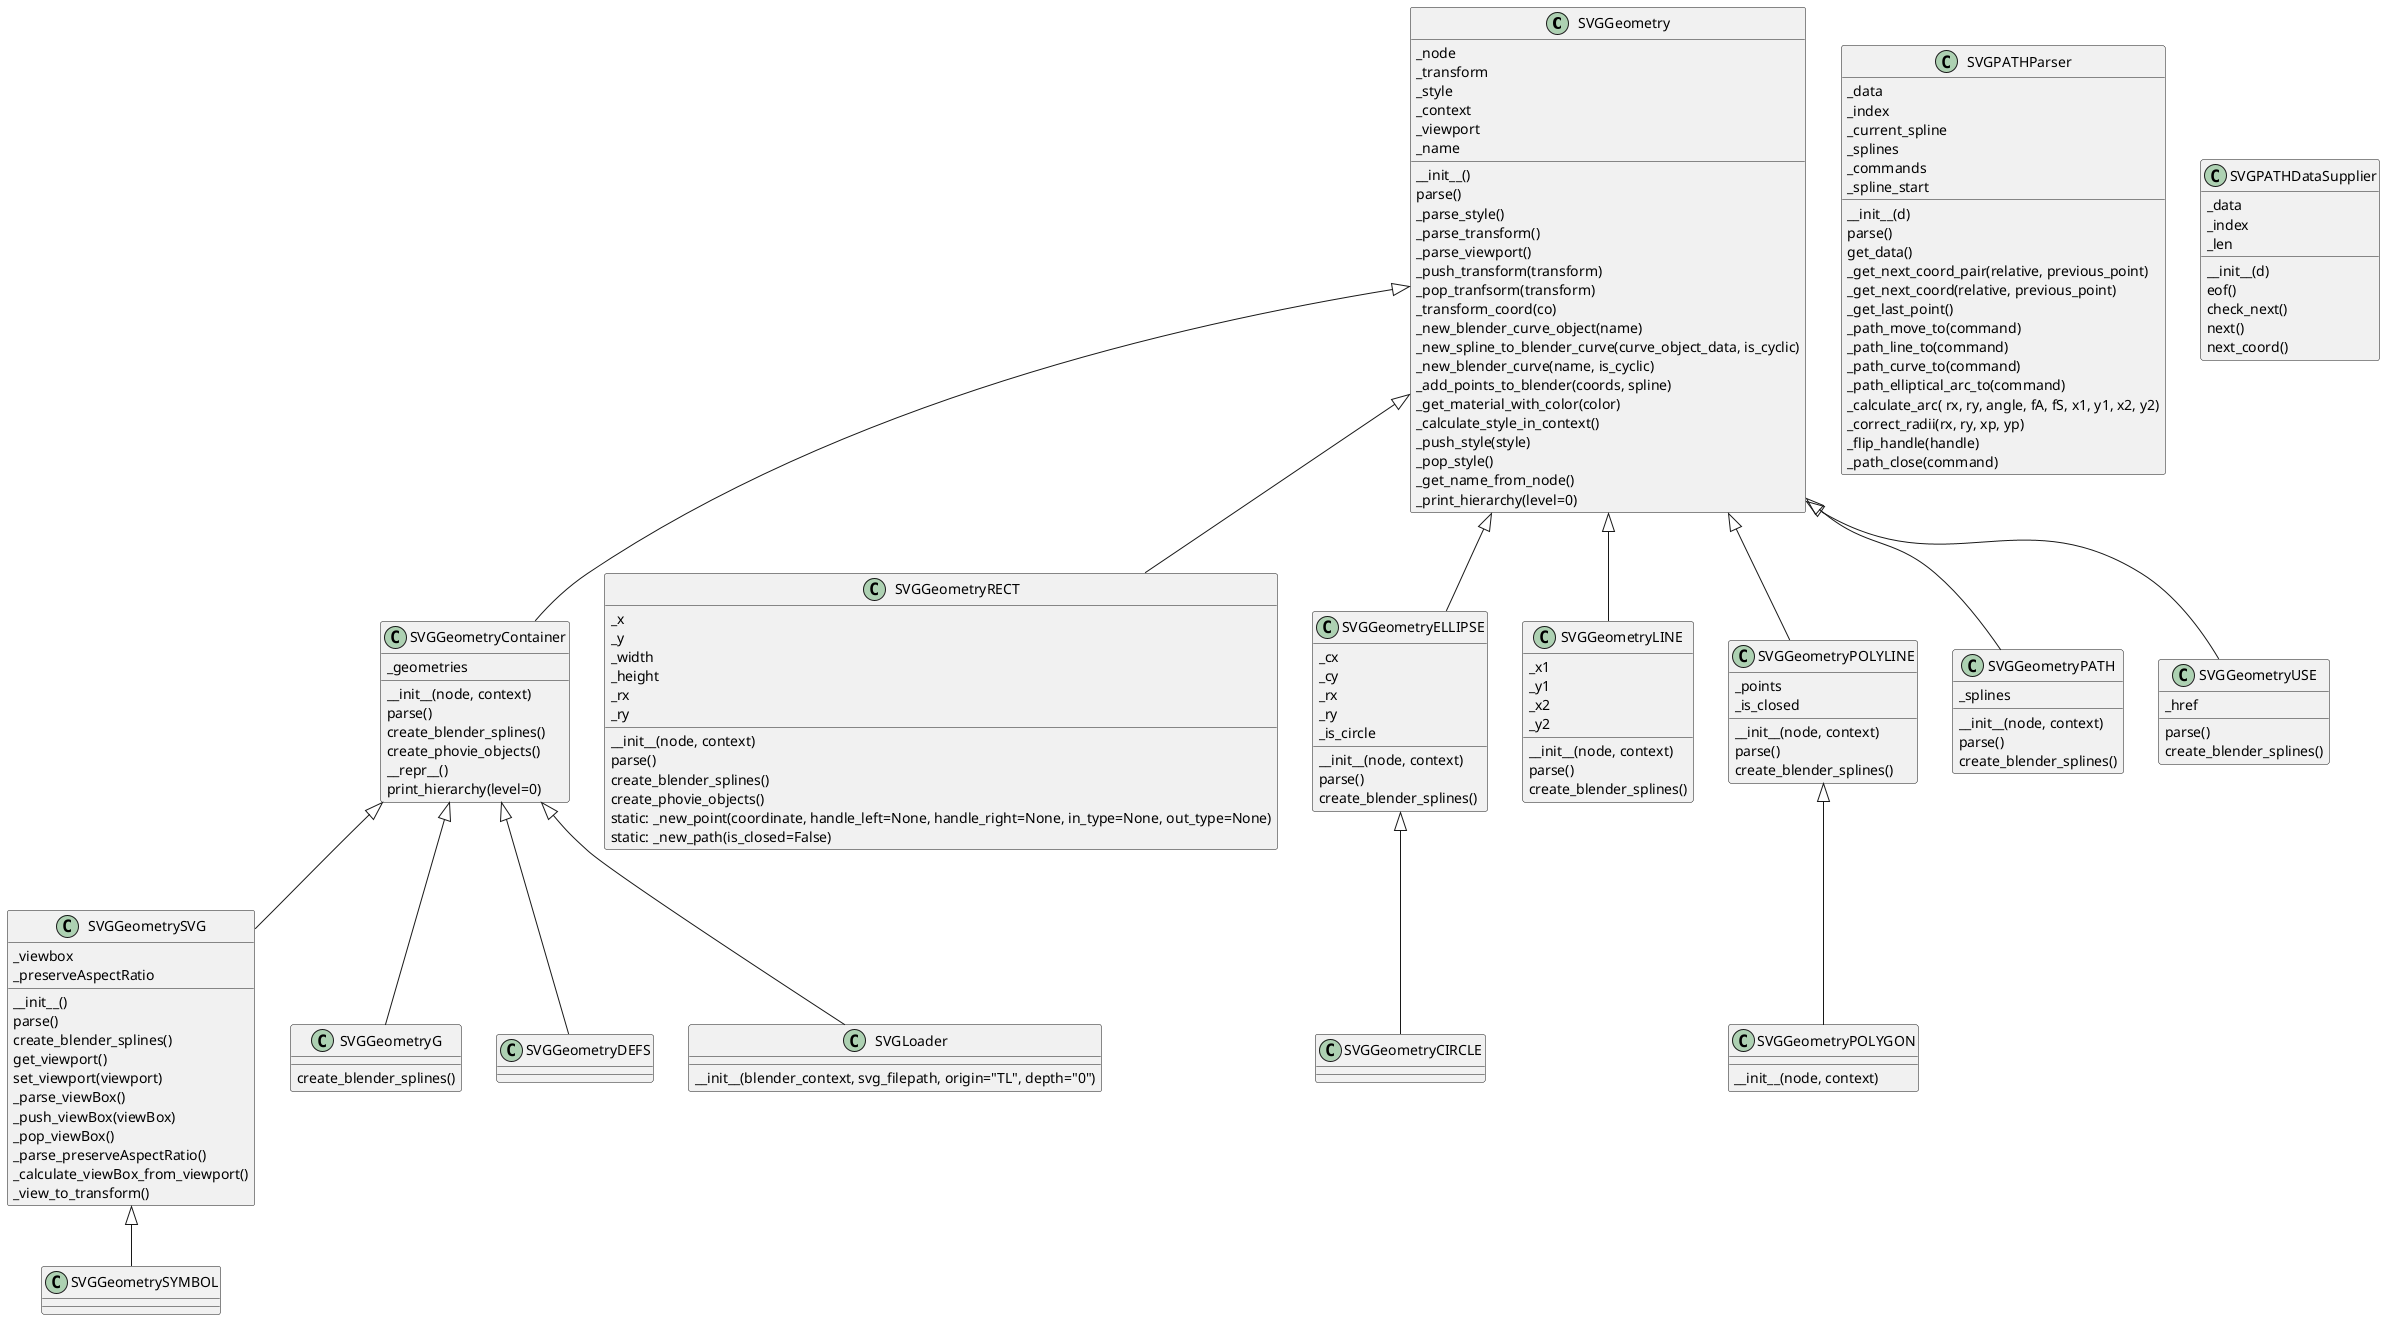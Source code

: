 @startuml
/' skinparam classBackgroundColor Wheat|CornflowerBlue '/
class SVGGeometry {
	_node
	_transform
	_style
	_context
	_viewport
	_name
	__init__()
	parse()
	_parse_style()
	_parse_transform()
	_parse_viewport()
	_push_transform(transform)
	_pop_tranfsorm(transform)
	_transform_coord(co)
	_new_blender_curve_object(name)
	_new_spline_to_blender_curve(curve_object_data, is_cyclic)
	_new_blender_curve(name, is_cyclic)
	_add_points_to_blender(coords, spline)
	_get_material_with_color(color)
	_calculate_style_in_context()
	_push_style(style)
	_pop_style()
	_get_name_from_node()
	_print_hierarchy(level=0)

}
/' note left: Hej '/
class SVGGeometryContainer extends SVGGeometry{
	_geometries
	__init__(node, context)
	parse()
	create_blender_splines()
	create_phovie_objects()
	__repr__()
	print_hierarchy(level=0)
}

class SVGGeometrySVG extends SVGGeometryContainer
{
_viewbox
_preserveAspectRatio
__init__()
parse()
create_blender_splines() 
get_viewport()
set_viewport(viewport) 
_parse_viewBox()
_push_viewBox(viewBox)
_pop_viewBox()
_parse_preserveAspectRatio()
_calculate_viewBox_from_viewport() 
_view_to_transform() 

}

class SVGGeometryG extends SVGGeometryContainer
{
create_blender_splines()
}

class SVGGeometryRECT extends SVGGeometry
{
_x 
_y
_width
_height
_rx
_ry
__init__(node, context) 
parse() 
create_blender_splines()
create_phovie_objects()
static: _new_point(coordinate, handle_left=None, handle_right=None, in_type=None, out_type=None)
static: _new_path(is_closed=False)
}

class SVGGeometryELLIPSE extends SVGGeometry
{
_cx
_cy
_rx
_ry
_is_circle
__init__(node, context) 
parse()
create_blender_splines()
}

class SVGGeometryCIRCLE extends SVGGeometryELLIPSE

class SVGGeometryLINE extends SVGGeometry
{
_x1
_y1
_x2
_y2 
__init__(node, context) 
parse()
create_blender_splines()
}

class SVGGeometryPOLYLINE
{
_points
_is_closed
__init__(node, context)
parse()
create_blender_splines()
}
SVGGeometry <|-- SVGGeometryPOLYLINE

class SVGGeometryPOLYGON
{
__init__(node, context) 
}
SVGGeometryPOLYLINE <|-- SVGGeometryPOLYGON

class SVGGeometryPATH
{
_splines
__init__(node, context)
parse()
create_blender_splines() 
}
SVGGeometry <|-- SVGGeometryPATH

class SVGPATHParser
{
_data
_index
_current_spline
_splines
_commands
_spline_start
__init__(d)
parse()
get_data()
_get_next_coord_pair(relative, previous_point)
_get_next_coord(relative, previous_point)
_get_last_point()
_path_move_to(command)
_path_line_to(command)
_path_curve_to(command)
_path_elliptical_arc_to(command)
_calculate_arc( rx, ry, angle, fA, fS, x1, y1, x2, y2) 
_correct_radii(rx, ry, xp, yp)
_flip_handle(handle)
_path_close(command)
}

class SVGPATHDataSupplier
{
_data
_index
_len
__init__(d)
eof()
check_next()
next()
next_coord()
}

class SVGGeometrySYMBOL extends SVGGeometrySVG
{
}

class SVGGeometryDEFS extends SVGGeometryContainer
{
}

class SVGGeometryUSE extends SVGGeometry
{
_href
parse()
create_blender_splines()
}

class SVGLoader extends SVGGeometryContainer
{
__init__(blender_context, svg_filepath, origin="TL", depth="0")
}
@enduml
